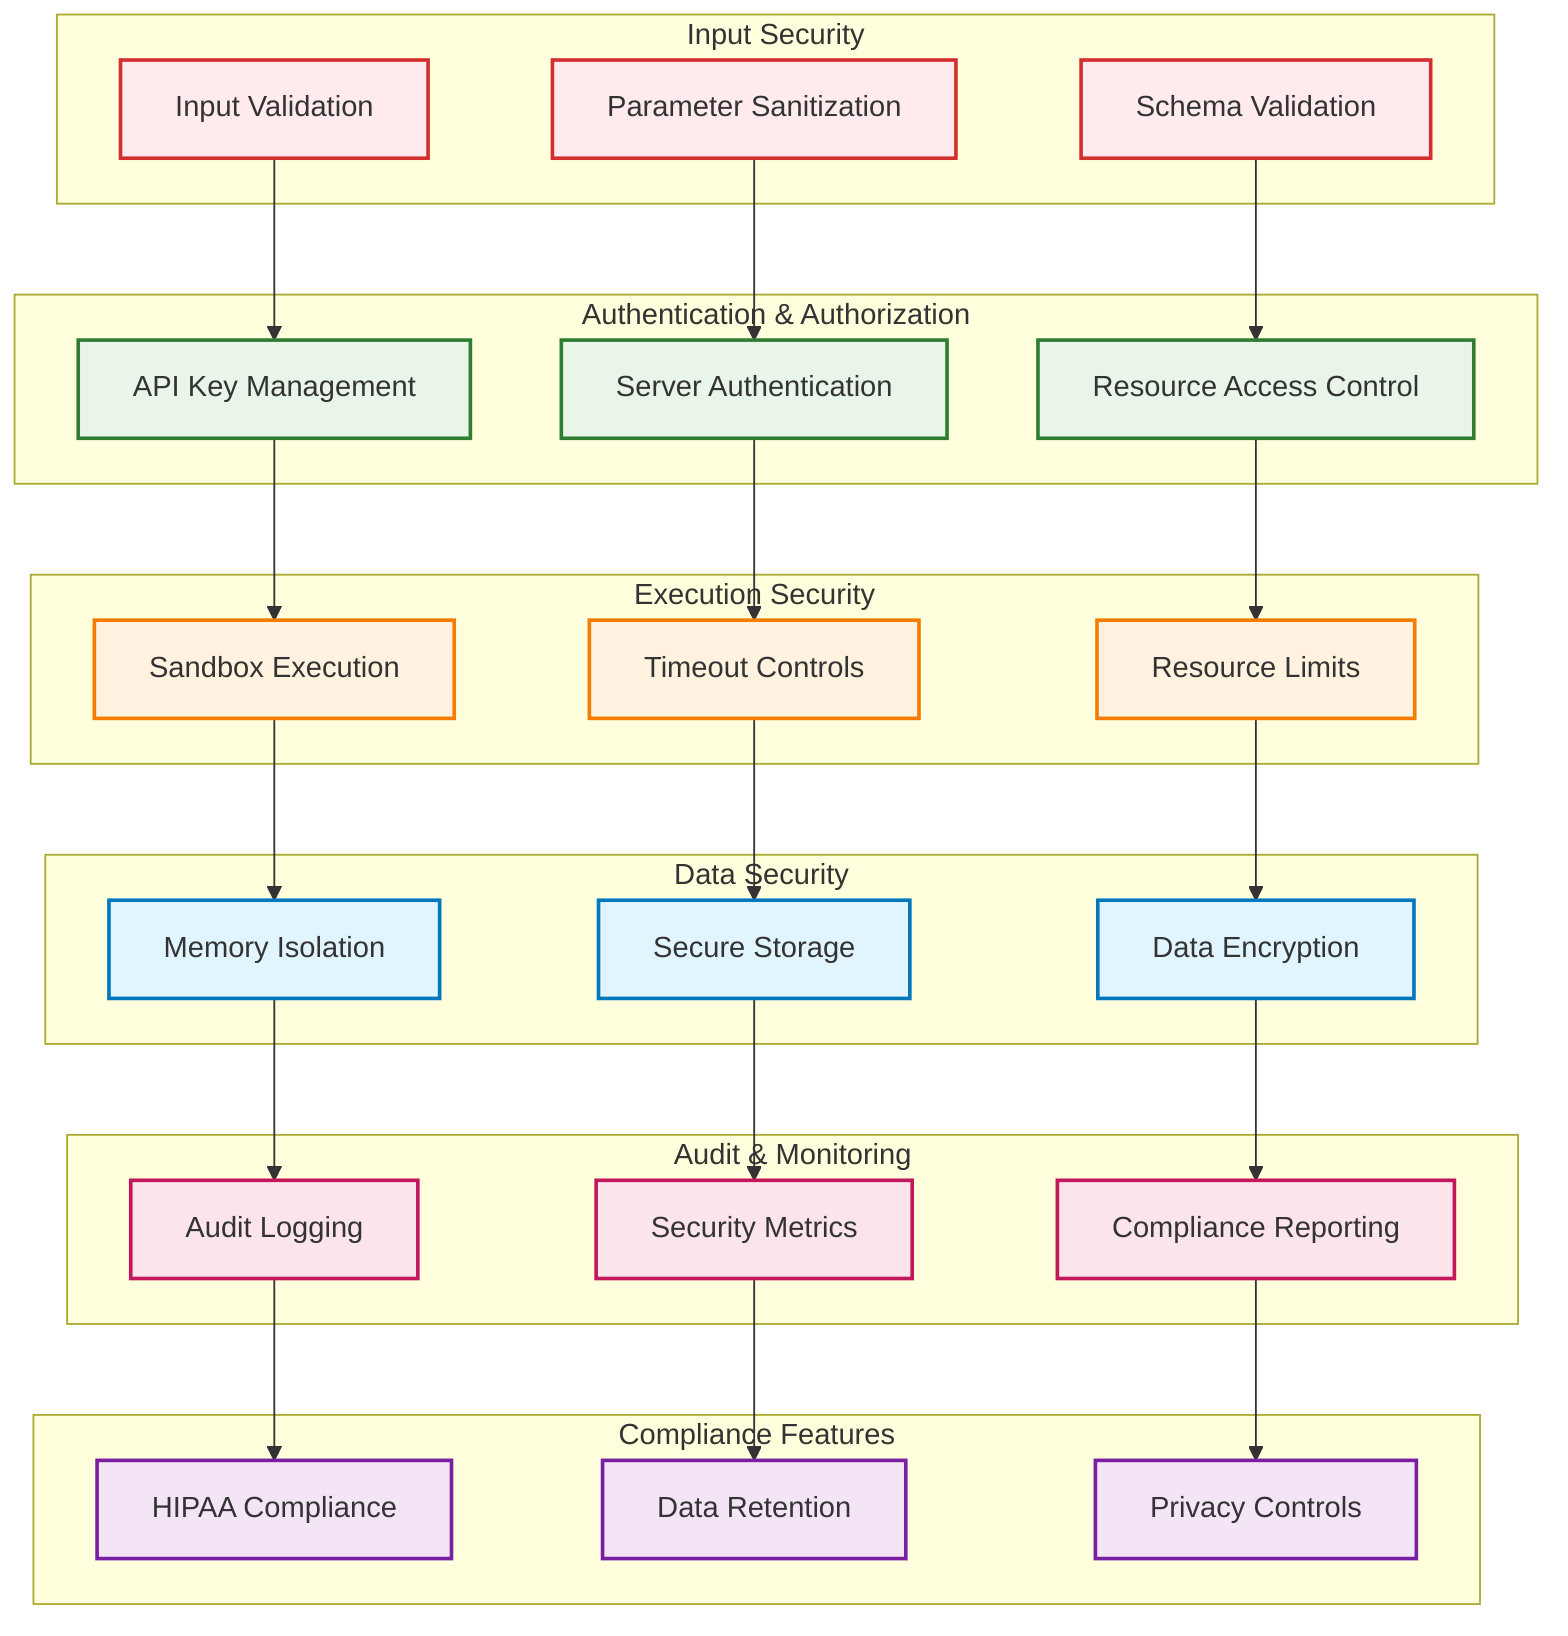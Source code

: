 graph TB
    %% Security Layers
    subgraph "Input Security"
        A[Input Validation]
        B[Parameter Sanitization]
        C[Schema Validation]
    end
    
    subgraph "Authentication & Authorization"
        D[API Key Management]
        E[Server Authentication]
        F[Resource Access Control]
    end
    
    subgraph "Execution Security"
        G[Sandbox Execution]
        H[Timeout Controls]
        I[Resource Limits]
    end
    
    subgraph "Data Security"
        J[Memory Isolation]
        K[Secure Storage]
        L[Data Encryption]
    end
    
    subgraph "Audit & Monitoring"
        M[Audit Logging]
        N[Security Metrics]
        O[Compliance Reporting]
    end
    
    %% Compliance Features
    subgraph "Compliance Features"
        P[HIPAA Compliance]
        Q[Data Retention]
        R[Privacy Controls]
    end
    
    %% Relationships
    A --> D
    B --> E
    C --> F
    
    D --> G
    E --> H
    F --> I
    
    G --> J
    H --> K
    I --> L
    
    J --> M
    K --> N
    L --> O
    
    M --> P
    N --> Q
    O --> R
    
    %% Style
    classDef input fill:#ffebee,stroke:#d32f2f,stroke-width:2px
    classDef auth fill:#e8f5e8,stroke:#2e7d32,stroke-width:2px
    classDef exec fill:#fff3e0,stroke:#f57c00,stroke-width:2px
    classDef data fill:#e1f5fe,stroke:#0277bd,stroke-width:2px
    classDef audit fill:#fce4ec,stroke:#c2185b,stroke-width:2px
    classDef compliance fill:#f3e5f5,stroke:#7b1fa2,stroke-width:2px
    
    class A,B,C input
    class D,E,F auth
    class G,H,I exec
    class J,K,L data
    class M,N,O audit
    class P,Q,R compliance